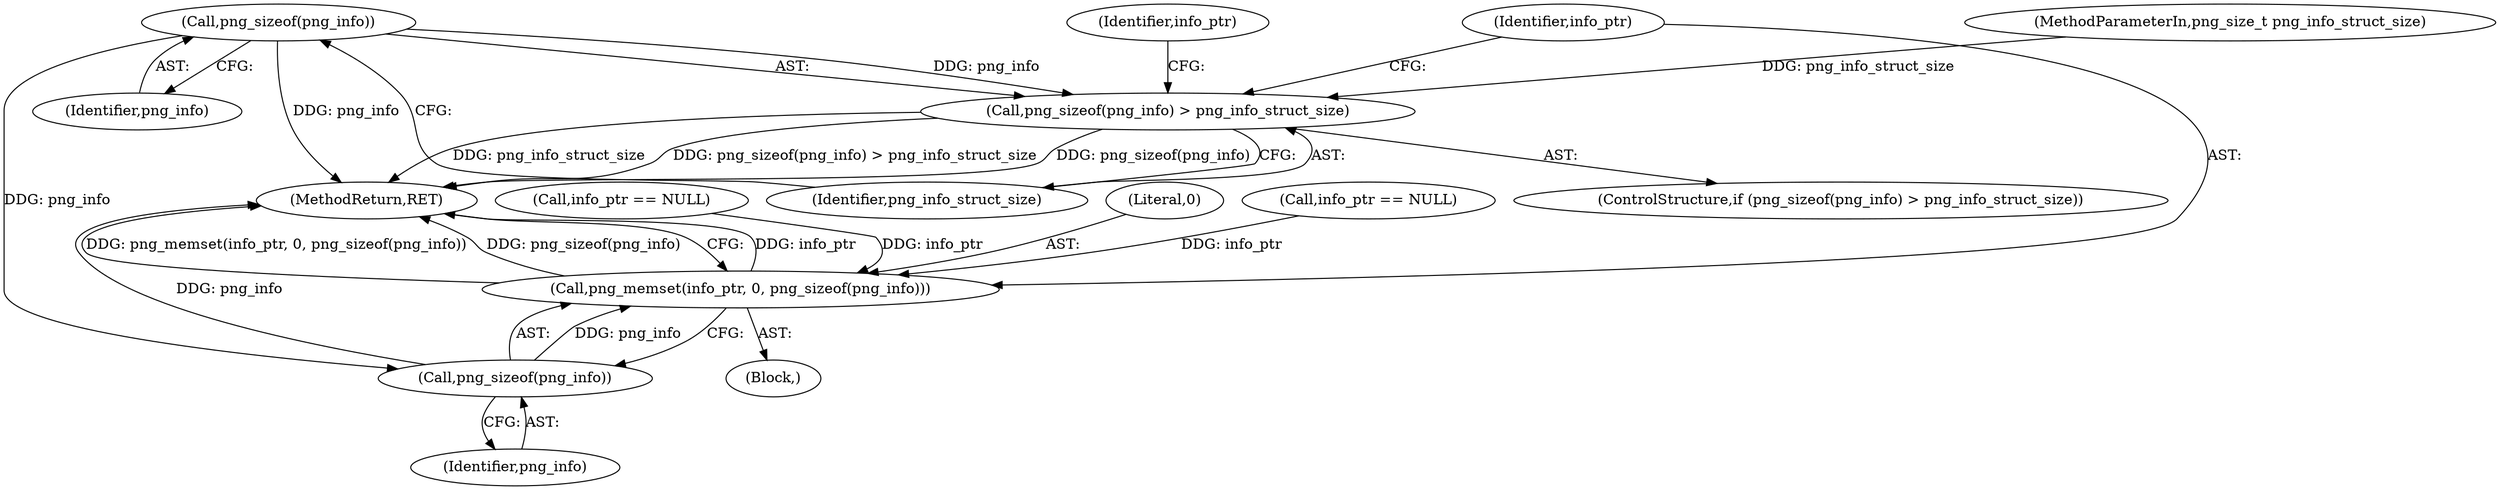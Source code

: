 digraph "0_Chrome_7f3d85b096f66870a15b37c2f40b219b2e292693_1@API" {
"1000120" [label="(Call,png_sizeof(png_info))"];
"1000119" [label="(Call,png_sizeof(png_info) > png_info_struct_size)"];
"1000144" [label="(Call,png_sizeof(png_info))"];
"1000141" [label="(Call,png_memset(info_ptr, 0, png_sizeof(png_info)))"];
"1000137" [label="(Call,info_ptr == NULL)"];
"1000125" [label="(Identifier,info_ptr)"];
"1000146" [label="(MethodReturn,RET)"];
"1000120" [label="(Call,png_sizeof(png_info))"];
"1000145" [label="(Identifier,png_info)"];
"1000122" [label="(Identifier,png_info_struct_size)"];
"1000119" [label="(Call,png_sizeof(png_info) > png_info_struct_size)"];
"1000142" [label="(Identifier,info_ptr)"];
"1000141" [label="(Call,png_memset(info_ptr, 0, png_sizeof(png_info)))"];
"1000144" [label="(Call,png_sizeof(png_info))"];
"1000104" [label="(Block,)"];
"1000143" [label="(Literal,0)"];
"1000118" [label="(ControlStructure,if (png_sizeof(png_info) > png_info_struct_size))"];
"1000121" [label="(Identifier,png_info)"];
"1000114" [label="(Call,info_ptr == NULL)"];
"1000103" [label="(MethodParameterIn,png_size_t png_info_struct_size)"];
"1000120" -> "1000119"  [label="AST: "];
"1000120" -> "1000121"  [label="CFG: "];
"1000121" -> "1000120"  [label="AST: "];
"1000122" -> "1000120"  [label="CFG: "];
"1000120" -> "1000146"  [label="DDG: png_info"];
"1000120" -> "1000119"  [label="DDG: png_info"];
"1000120" -> "1000144"  [label="DDG: png_info"];
"1000119" -> "1000118"  [label="AST: "];
"1000119" -> "1000122"  [label="CFG: "];
"1000122" -> "1000119"  [label="AST: "];
"1000125" -> "1000119"  [label="CFG: "];
"1000142" -> "1000119"  [label="CFG: "];
"1000119" -> "1000146"  [label="DDG: png_sizeof(png_info) > png_info_struct_size"];
"1000119" -> "1000146"  [label="DDG: png_sizeof(png_info)"];
"1000119" -> "1000146"  [label="DDG: png_info_struct_size"];
"1000103" -> "1000119"  [label="DDG: png_info_struct_size"];
"1000144" -> "1000141"  [label="AST: "];
"1000144" -> "1000145"  [label="CFG: "];
"1000145" -> "1000144"  [label="AST: "];
"1000141" -> "1000144"  [label="CFG: "];
"1000144" -> "1000146"  [label="DDG: png_info"];
"1000144" -> "1000141"  [label="DDG: png_info"];
"1000141" -> "1000104"  [label="AST: "];
"1000142" -> "1000141"  [label="AST: "];
"1000143" -> "1000141"  [label="AST: "];
"1000146" -> "1000141"  [label="CFG: "];
"1000141" -> "1000146"  [label="DDG: info_ptr"];
"1000141" -> "1000146"  [label="DDG: png_memset(info_ptr, 0, png_sizeof(png_info))"];
"1000141" -> "1000146"  [label="DDG: png_sizeof(png_info)"];
"1000114" -> "1000141"  [label="DDG: info_ptr"];
"1000137" -> "1000141"  [label="DDG: info_ptr"];
}
